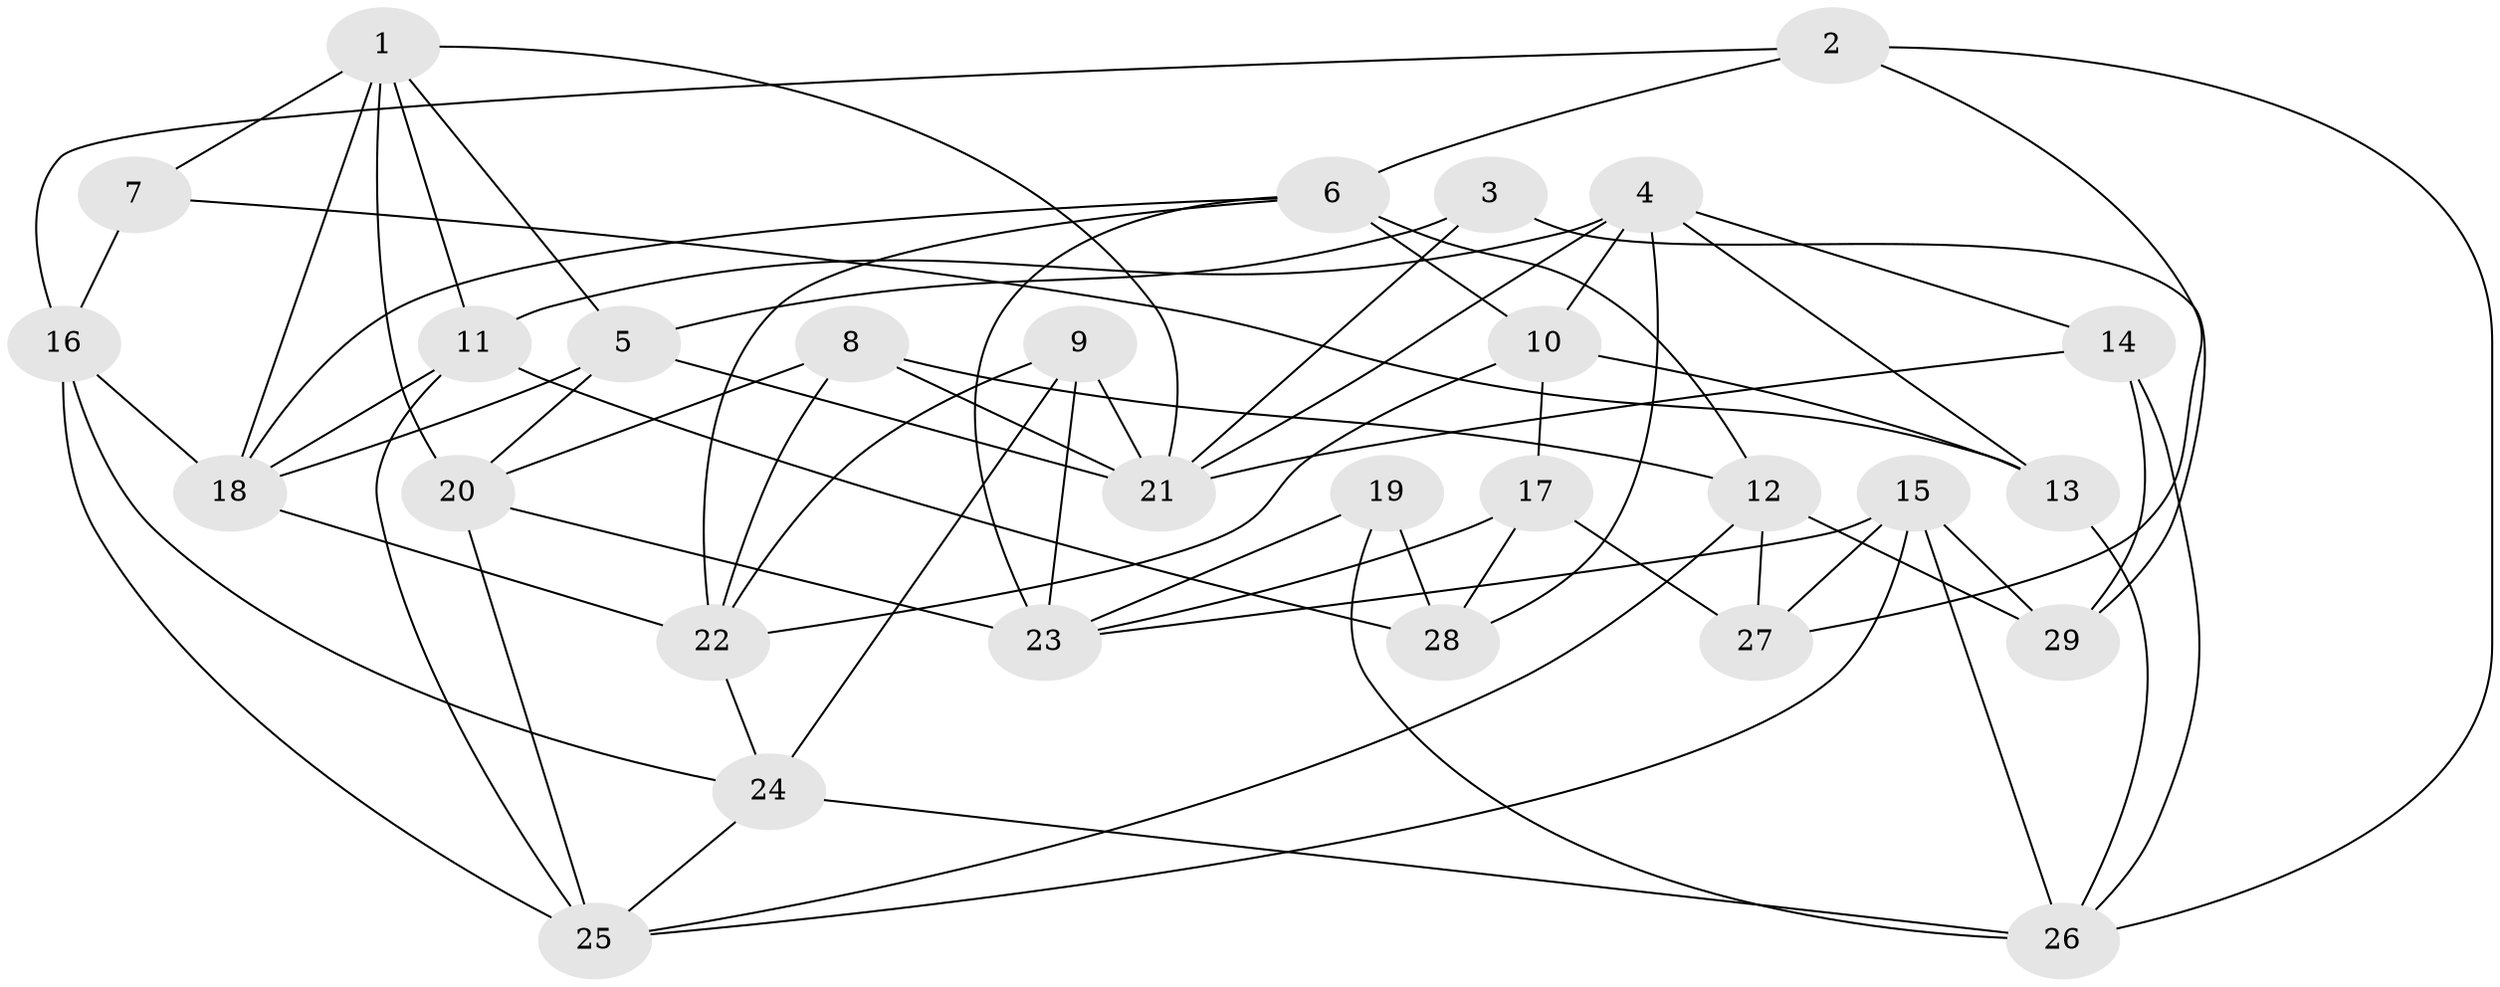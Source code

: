 // original degree distribution, {4: 1.0}
// Generated by graph-tools (version 1.1) at 2025/02/03/09/25 03:02:59]
// undirected, 29 vertices, 70 edges
graph export_dot {
graph [start="1"]
  node [color=gray90,style=filled];
  1;
  2;
  3;
  4;
  5;
  6;
  7;
  8;
  9;
  10;
  11;
  12;
  13;
  14;
  15;
  16;
  17;
  18;
  19;
  20;
  21;
  22;
  23;
  24;
  25;
  26;
  27;
  28;
  29;
  1 -- 5 [weight=1.0];
  1 -- 7 [weight=1.0];
  1 -- 11 [weight=1.0];
  1 -- 18 [weight=1.0];
  1 -- 20 [weight=1.0];
  1 -- 21 [weight=1.0];
  2 -- 6 [weight=1.0];
  2 -- 16 [weight=2.0];
  2 -- 26 [weight=1.0];
  2 -- 27 [weight=2.0];
  3 -- 5 [weight=1.0];
  3 -- 21 [weight=1.0];
  3 -- 29 [weight=2.0];
  4 -- 10 [weight=1.0];
  4 -- 11 [weight=1.0];
  4 -- 13 [weight=1.0];
  4 -- 14 [weight=1.0];
  4 -- 21 [weight=1.0];
  4 -- 28 [weight=1.0];
  5 -- 18 [weight=1.0];
  5 -- 20 [weight=1.0];
  5 -- 21 [weight=2.0];
  6 -- 10 [weight=1.0];
  6 -- 12 [weight=1.0];
  6 -- 18 [weight=1.0];
  6 -- 22 [weight=1.0];
  6 -- 23 [weight=1.0];
  7 -- 13 [weight=2.0];
  7 -- 16 [weight=1.0];
  8 -- 12 [weight=1.0];
  8 -- 20 [weight=1.0];
  8 -- 21 [weight=1.0];
  8 -- 22 [weight=1.0];
  9 -- 21 [weight=1.0];
  9 -- 22 [weight=1.0];
  9 -- 23 [weight=2.0];
  9 -- 24 [weight=2.0];
  10 -- 13 [weight=2.0];
  10 -- 17 [weight=1.0];
  10 -- 22 [weight=1.0];
  11 -- 18 [weight=1.0];
  11 -- 25 [weight=1.0];
  11 -- 28 [weight=2.0];
  12 -- 25 [weight=1.0];
  12 -- 27 [weight=1.0];
  12 -- 29 [weight=2.0];
  13 -- 26 [weight=1.0];
  14 -- 21 [weight=1.0];
  14 -- 26 [weight=1.0];
  14 -- 29 [weight=1.0];
  15 -- 23 [weight=1.0];
  15 -- 25 [weight=1.0];
  15 -- 26 [weight=1.0];
  15 -- 27 [weight=2.0];
  15 -- 29 [weight=1.0];
  16 -- 18 [weight=1.0];
  16 -- 24 [weight=1.0];
  16 -- 25 [weight=1.0];
  17 -- 23 [weight=1.0];
  17 -- 27 [weight=1.0];
  17 -- 28 [weight=1.0];
  18 -- 22 [weight=1.0];
  19 -- 23 [weight=1.0];
  19 -- 26 [weight=1.0];
  19 -- 28 [weight=2.0];
  20 -- 23 [weight=2.0];
  20 -- 25 [weight=1.0];
  22 -- 24 [weight=1.0];
  24 -- 25 [weight=1.0];
  24 -- 26 [weight=1.0];
}
